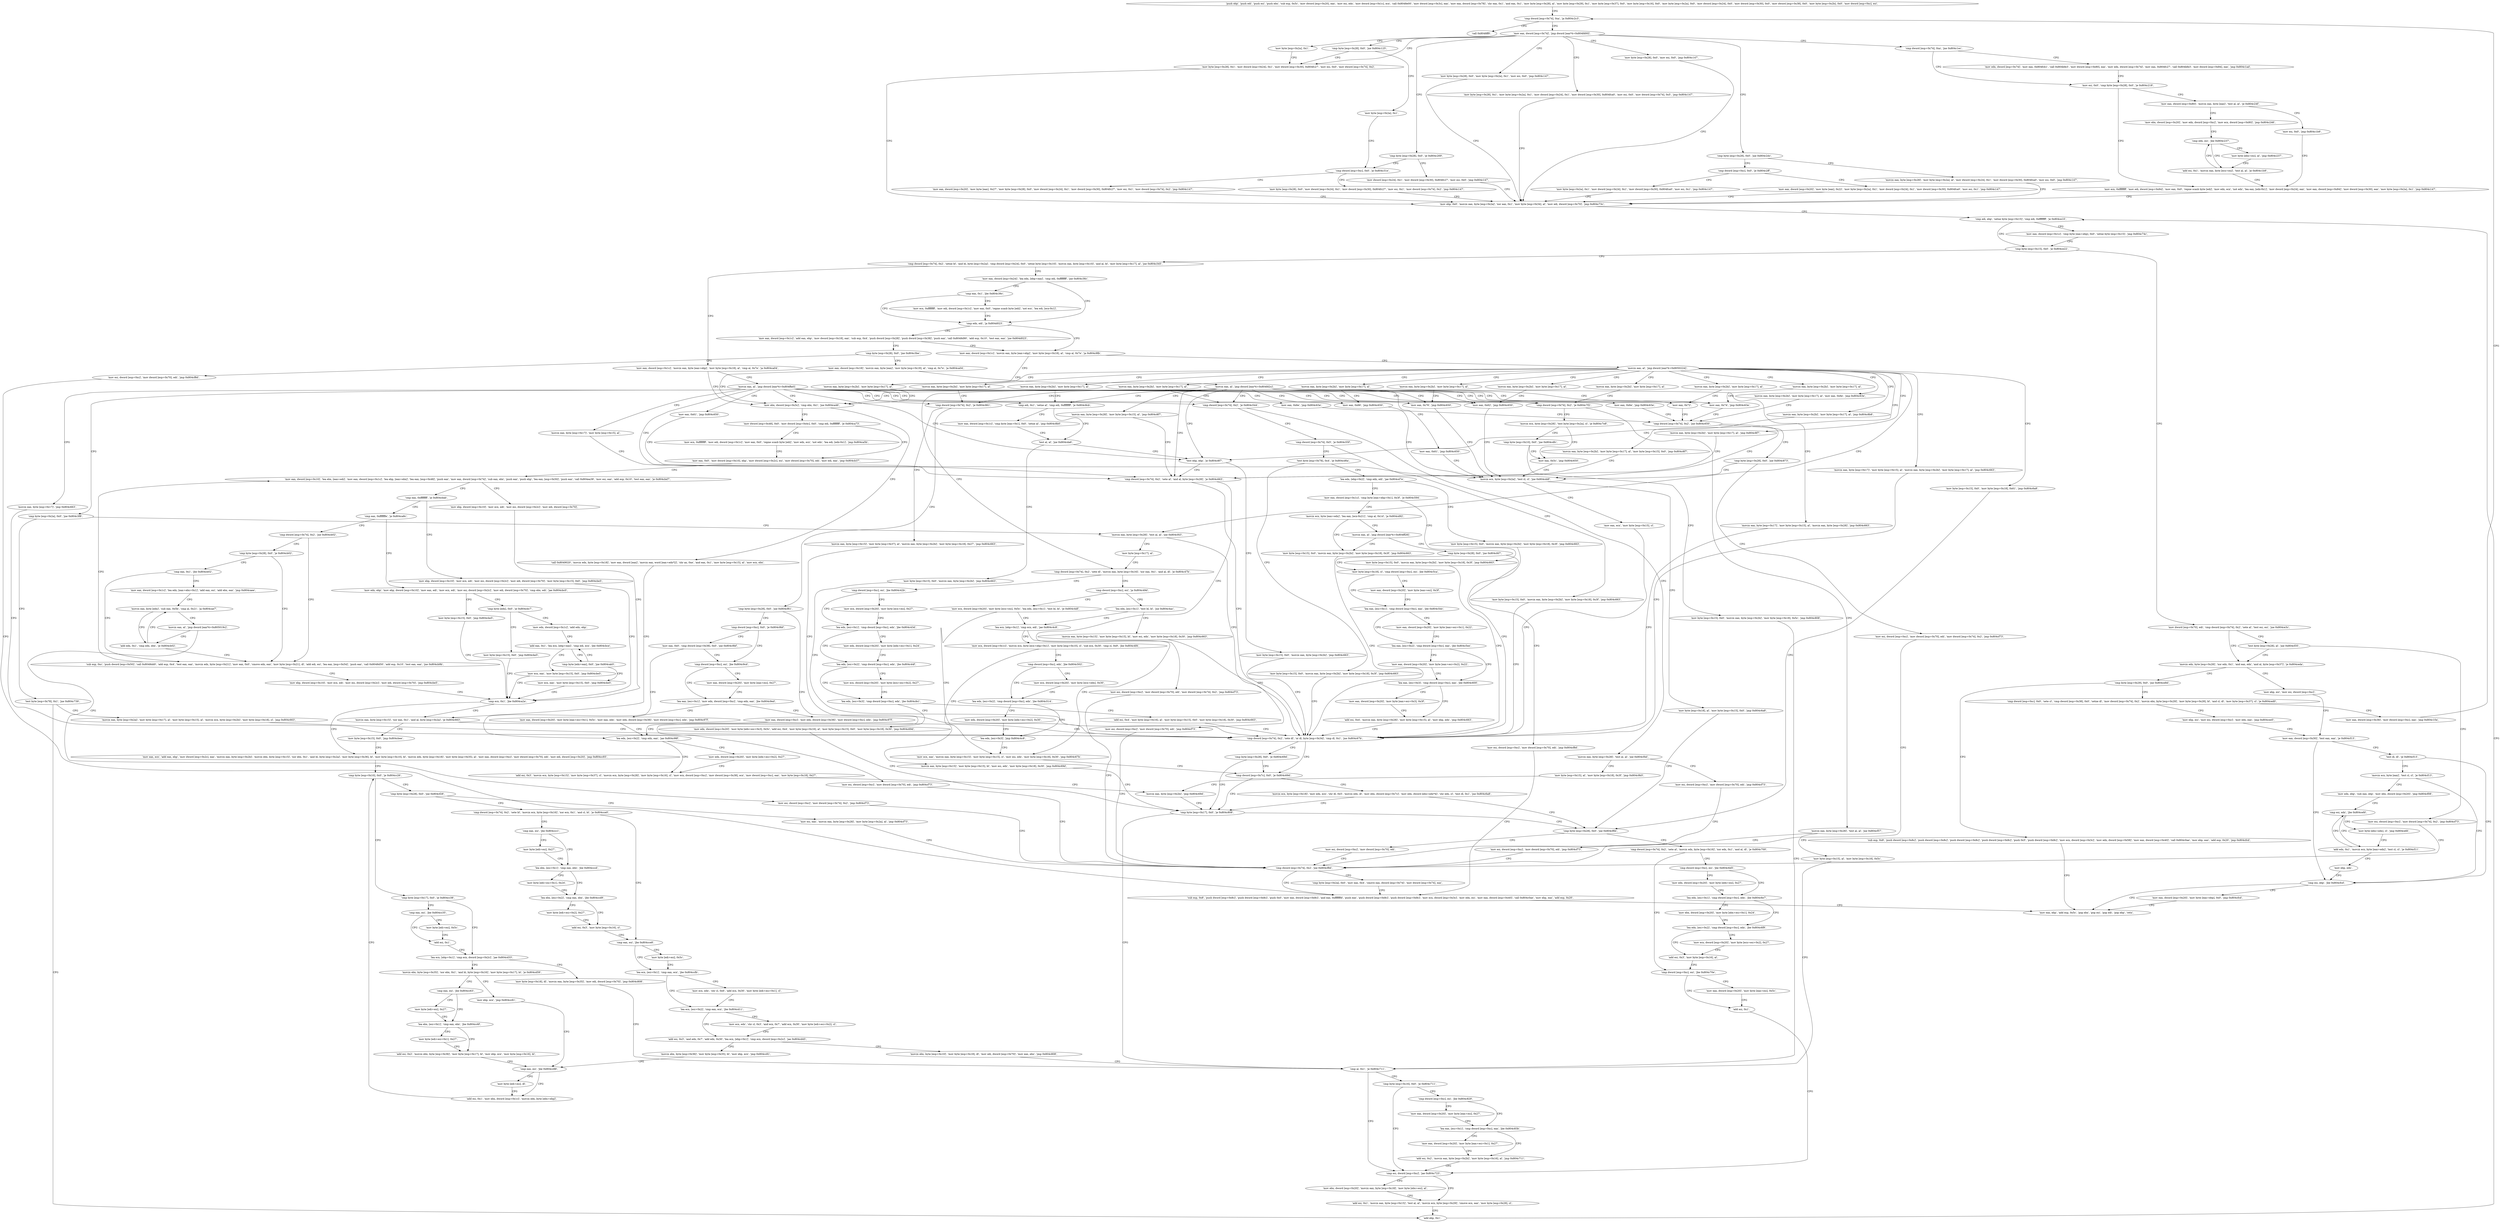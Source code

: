 digraph "func" {
"134529198" [label = "'push ebp', 'push edi', 'push esi', 'push ebx', 'sub esp, 0x5c', 'mov dword [esp+0x20], eax', 'mov esi, edx', 'mov dword [esp+0x1c], ecx', 'call 0x8048e00', 'mov dword [esp+0x3c], eax', 'mov eax, dword [esp+0x78]', 'shr eax, 0x1', 'and eax, 0x1', 'mov byte [esp+0x28], al', 'mov byte [esp+0x29], 0x1', 'mov byte [esp+0x37], 0x0', 'mov byte [esp+0x16], 0x0', 'mov byte [esp+0x2a], 0x0', 'mov dword [esp+0x24], 0x0', 'mov dword [esp+0x30], 0x0', 'mov dword [esp+0x38], 0x0', 'mov byte [esp+0x2b], 0x0', 'mov dword [esp+0xc], esi', " ]
"134529290" [label = "'cmp dword [esp+0x74], 0xa', 'ja 0x804c2c3', " ]
"134529731" [label = "'call 0x8048ff0', " ]
"134529301" [label = "'mov eax, dword [esp+0x74]', 'jmp dword [eax*4+0x804fd00]', " ]
"134529312" [label = "'mov byte [esp+0x2a], 0x1', " ]
"134529317" [label = "'mov byte [esp+0x28], 0x1', 'mov dword [esp+0x24], 0x1', 'mov dword [esp+0x30], 0x804fc27', 'mov esi, 0x0', 'mov dword [esp+0x74], 0x2', " ]
"134529377" [label = "'mov byte [esp+0x28], 0x0', 'mov esi, 0x0', 'jmp 0x804c147', " ]
"134529389" [label = "'cmp byte [esp+0x28], 0x0', 'jne 0x804c2dc', " ]
"134529446" [label = "'cmp dword [esp+0x74], 0xa', 'jne 0x804c1ec', " ]
"134529625" [label = "'cmp byte [esp+0x28], 0x0', 'jne 0x804c125', " ]
"134529698" [label = "'cmp byte [esp+0x28], 0x0', 'je 0x804c269', " ]
"134529736" [label = "'mov byte [esp+0x28], 0x0', 'mov byte [esp+0x2a], 0x1', 'mov esi, 0x0', 'jmp 0x804c147', " ]
"134533111" [label = "'mov byte [esp+0x28], 0x1', 'mov byte [esp+0x2a], 0x1', 'mov dword [esp+0x24], 0x1', 'mov dword [esp+0x30], 0x804fca0', 'mov esi, 0x0', 'mov dword [esp+0x74], 0x5', 'jmp 0x804c147', " ]
"134529351" [label = "'mov ebp, 0x0', 'movzx eax, byte [esp+0x2a]', 'xor eax, 0x1', 'mov byte [esp+0x34], al', 'mov edi, dword [esp+0x70]', 'jmp 0x804c73c', " ]
"134529756" [label = "'movzx eax, byte [esp+0x28]', 'mov byte [esp+0x2a], al', 'mov dword [esp+0x24], 0x1', 'mov dword [esp+0x30], 0x804fca0', 'mov esi, 0x0', 'jmp 0x804c147', " ]
"134529400" [label = "'cmp dword [esp+0xc], 0x0', 'je 0x804c2ff', " ]
"134529516" [label = "'mov edx, dword [esp+0x74]', 'mov eax, 0x804fcb1', 'call 0x804bfe3', 'mov dword [esp+0x80], eax', 'mov edx, dword [esp+0x74]', 'mov eax, 0x804fc27', 'call 0x804bfe3', 'mov dword [esp+0x84], eax', 'jmp 0x804c1ad', " ]
"134529453" [label = "'mov esi, 0x0', 'cmp byte [esp+0x28], 0x0', 'je 0x804c218', " ]
"134529636" [label = "'mov byte [esp+0x2a], 0x1', " ]
"134529641" [label = "'cmp dword [esp+0xc], 0x0', 'je 0x804c31e', " ]
"134529705" [label = "'mov dword [esp+0x24], 0x1', 'mov dword [esp+0x30], 0x804fc27', 'mov esi, 0x0', 'jmp 0x804c147', " ]
"134530876" [label = "'cmp edi, ebp', 'setne byte [esp+0x15]', 'cmp edi, 0xffffffff', 'je 0x804ce10', " ]
"134532624" [label = "'mov eax, dword [esp+0x1c]', 'cmp byte [eax+ebp], 0x0', 'setne byte [esp+0x15]', 'jmp 0x804c74c', " ]
"134530892" [label = "'cmp byte [esp+0x15], 0x0', 'je 0x804ce22', " ]
"134529791" [label = "'mov byte [esp+0x2a], 0x1', 'mov dword [esp+0x24], 0x1', 'mov dword [esp+0x30], 0x804fca0', 'mov esi, 0x1', 'jmp 0x804c147', " ]
"134529411" [label = "'mov eax, dword [esp+0x20]', 'mov byte [eax], 0x22', 'mov byte [esp+0x2a], 0x1', 'mov dword [esp+0x24], 0x1', 'mov dword [esp+0x30], 0x804fca0', 'mov esi, 0x1', 'jmp 0x804c147', " ]
"134529560" [label = "'mov eax, dword [esp+0x80]', 'movzx eax, byte [eax]', 'test al, al', 'je 0x804c24f', " ]
"134529465" [label = "'mov ecx, 0xffffffff', 'mov edi, dword [esp+0x84]', 'mov eax, 0x0', 'repne scasb byte [edi]', 'mov edx, ecx', 'not edx', 'lea eax, [edx-0x1]', 'mov dword [esp+0x24], eax', 'mov eax, dword [esp+0x84]', 'mov dword [esp+0x30], eax', 'mov byte [esp+0x2a], 0x1', 'jmp 0x804c147', " ]
"134529822" [label = "'mov byte [esp+0x28], 0x0', 'mov dword [esp+0x24], 0x1', 'mov dword [esp+0x30], 0x804fc27', 'mov esi, 0x1', 'mov dword [esp+0x74], 0x2', 'jmp 0x804c147', " ]
"134529652" [label = "'mov eax, dword [esp+0x20]', 'mov byte [eax], 0x27', 'mov byte [esp+0x28], 0x0', 'mov dword [esp+0x24], 0x1', 'mov dword [esp+0x30], 0x804fc27', 'mov esi, 0x1', 'mov dword [esp+0x74], 0x2', 'jmp 0x804c147', " ]
"134532642" [label = "'mov dword [esp+0x70], edi', 'cmp dword [esp+0x74], 0x2', 'sete al', 'test esi, esi', 'jne 0x804ce3c', " ]
"134530903" [label = "'cmp dword [esp+0x74], 0x2', 'setne bl', 'and bl, byte [esp+0x2a]', 'cmp dword [esp+0x24], 0x0', 'setne byte [esp+0x10]', 'movzx eax, byte [esp+0x10]', 'and al, bl', 'mov byte [esp+0x17], al', 'jne 0x804c345', " ]
"134529615" [label = "'mov esi, 0x0', 'jmp 0x804c1b9', " ]
"134529574" [label = "'mov ebx, dword [esp+0x20]', 'mov edx, dword [esp+0xc]', 'mov ecx, dword [esp+0x80]', 'jmp 0x804c246', " ]
"134532668" [label = "'movzx edx, byte [esp+0x28]', 'xor edx, 0x1', 'and eax, edx', 'and al, byte [esp+0x37]', 'je 0x804ceda', " ]
"134532658" [label = "'test byte [esp+0x28], al', 'jne 0x804cf35', " ]
"134529861" [label = "'mov eax, dword [esp+0x24]', 'lea edx, [ebp+eax]', 'cmp edi, 0xffffffff', 'jne 0x804c36c', " ]
"134530942" [label = "'mov eax, dword [esp+0x1c]', 'movzx eax, byte [eax+ebp]', 'mov byte [esp+0x18], al', 'cmp al, 0x7e', 'ja 0x804ca04', " ]
"134529606" [label = "'cmp edx, esi', 'jbe 0x804c237', " ]
"134532826" [label = "'mov ebp, esi', 'mov esi, dword [esp+0xc]', " ]
"134532688" [label = "'cmp byte [esp+0x29], 0x0', 'jne 0x804ce8d', " ]
"134532917" [label = "'mov esi, dword [esp+0xc]', 'mov dword [esp+0x74], 0x2', 'jmp 0x804cf73', " ]
"134529900" [label = "'cmp edx, edi', 'ja 0x804d023', " ]
"134529874" [label = "'cmp eax, 0x1', 'jbe 0x804c36c', " ]
"134531588" [label = "'mov ebx, dword [esp+0x3c]', 'cmp ebx, 0x1', 'jne 0x804ca46', " ]
"134530962" [label = "'movzx eax, al', 'jmp dword [eax*4+0x804ffa0]', " ]
"134529591" [label = "'add esi, 0x1', 'movzx eax, byte [ecx+esi]', 'test al, al', 'je 0x804c1b9', " ]
"134529610" [label = "'mov byte [ebx+esi], al', 'jmp 0x804c237', " ]
"134532832" [label = "'mov eax, dword [esp+0x30]', 'test eax, eax', 'je 0x804cf13', " ]
"134532749" [label = "'sub esp, 0x8', 'push dword [esp+0x8c]', 'push dword [esp+0x8c]', 'push dword [esp+0x8c]', 'push dword [esp+0x8c]', 'push 0x5', 'push dword [esp+0x8c]', 'mov ecx, dword [esp+0x3c]', 'mov edx, dword [esp+0x58]', 'mov eax, dword [esp+0x40]', 'call 0x804c0ae', 'mov ebp, eax', 'add esp, 0x20', 'jmp 0x804cfcd', " ]
"134532695" [label = "'cmp dword [esp+0xc], 0x0', 'sete cl', 'cmp dword [esp+0x38], 0x0', 'setne dl', 'mov dword [esp+0x74], 0x2', 'movzx ebx, byte [esp+0x29]', 'mov byte [esp+0x28], bl', 'and cl, dl', 'mov byte [esp+0x37], cl', 'je 0x804ced0', " ]
"134532979" [label = "'cmp dword [esp+0x74], 0x2', 'jne 0x804cf8d', " ]
"134533155" [label = "'mov eax, dword [esp+0x1c]', 'movzx eax, byte [eax+ebp]', 'mov byte [esp+0x18], al', 'cmp al, 0x7e', 'ja 0x804c9fb', " ]
"134529908" [label = "'mov eax, dword [esp+0x1c]', 'add eax, ebp', 'mov dword [esp+0x18], eax', 'sub esp, 0x4', 'push dword [esp+0x28]', 'push dword [esp+0x38]', 'push eax', 'call 0x8048d90', 'add esp, 0x10', 'test eax, eax', 'jne 0x804d023', " ]
"134529879" [label = "'mov ecx, 0xffffffff', 'mov edi, dword [esp+0x1c]', 'mov eax, 0x0', 'repne scasb byte [edi]', 'not ecx', 'lea edi, [ecx-0x1]', " ]
"134531654" [label = "'mov dword [esp+0x48], 0x0', 'mov dword [esp+0x4c], 0x0', 'cmp edi, 0xffffffff', 'je 0x804ca73', " ]
"134531597" [label = "'call 0x8049020', 'movzx edx, byte [esp+0x18]', 'mov eax, dword [eax]', 'movzx eax, word [eax+edx*2]', 'shr ax, 0xe', 'and eax, 0x1', 'mov byte [esp+0x15], al', 'mov ecx, ebx', " ]
"134529995" [label = "'cmp byte [esp+0x2a], 0x0', 'jne 0x804c3f8', " ]
"134530338" [label = "'cmp dword [esp+0x74], 0x2', 'je 0x804c544', " ]
"134530585" [label = "'mov eax, 0x62', 'jmp 0x804c650', " ]
"134530601" [label = "'mov eax, 0x66', 'jmp 0x804c650', " ]
"134530617" [label = "'mov eax, 0x72', " ]
"134530981" [label = "'mov eax, 0x74', 'jmp 0x804c63e', " ]
"134531000" [label = "'mov eax, 0x76', 'jmp 0x804c650', " ]
"134531019" [label = "'cmp dword [esp+0x74], 0x2', 'je 0x804c7f2', " ]
"134531148" [label = "'mov eax, 0x6e', 'jmp 0x804c63e', " ]
"134531208" [label = "'mov eax, 0x61', 'jmp 0x804c650', " ]
"134531237" [label = "'cmp edi, 0x1', 'setne al', 'cmp edi, 0xffffffff', 'je 0x804c8cb', " ]
"134531256" [label = "'test ebp, ebp', 'je 0x804c8f7', " ]
"134531310" [label = "'movzx eax, byte [esp+0x17]', 'mov byte [esp+0x15], al', " ]
"134531319" [label = "'cmp dword [esp+0x74], 0x2', 'sete al', 'and al, byte [esp+0x28]', 'je 0x804c663', " ]
"134531394" [label = "'cmp dword [esp+0x74], 0x2', 'je 0x804c961', " ]
"134532448" [label = "'movzx eax, byte [esp+0x17]', 'jmp 0x804c663', " ]
"134532883" [label = "'cmp esi, ebp', 'jbe 0x804cfcd', " ]
"134533069" [label = "'mov eax, ebp', 'add esp, 0x5c', 'pop ebx', 'pop esi', 'pop edi', 'pop ebp', 'retn', " ]
"134532891" [label = "'mov eax, dword [esp+0x20]', 'mov byte [eax+ebp], 0x0', 'jmp 0x804cfcd', " ]
"134532840" [label = "'test dl, dl', 'je 0x804cf13', " ]
"134532844" [label = "'movzx ecx, byte [eax]', 'test cl, cl', 'je 0x804cf13', " ]
"134532816" [label = "'mov ebp, esi', 'mov esi, dword [esp+0xc]', 'mov edx, eax', 'jmp 0x804cee0', " ]
"134532736" [label = "'mov eax, dword [esp+0x38]', 'mov dword [esp+0xc], eax', 'jmp 0x804c10a', " ]
"134533005" [label = "'sub esp, 0x8', 'push dword [esp+0x8c]', 'push dword [esp+0x8c]', 'push 0x0', 'mov eax, dword [esp+0x8c]', 'and eax, 0xfffffffd', 'push eax', 'push dword [esp+0x8c]', 'push dword [esp+0x8c]', 'mov ecx, dword [esp+0x3c]', 'mov edx, esi', 'mov eax, dword [esp+0x40]', 'call 0x804c0ae', 'mov ebp, eax', 'add esp, 0x20', " ]
"134532986" [label = "'cmp byte [esp+0x2a], 0x0', 'mov eax, 0x4', 'cmove eax, dword [esp+0x74]', 'mov dword [esp+0x74], eax', " ]
"134531579" [label = "'movzx eax, byte [esp+0x2b]', 'mov byte [esp+0x17], al', " ]
"134533175" [label = "'movzx eax, al', 'jmp dword [eax*4+0x8050224]', " ]
"134529946" [label = "'cmp byte [esp+0x28], 0x0', 'jne 0x804c3be', " ]
"134531699" [label = "'mov ecx, 0xffffffff', 'mov edi, dword [esp+0x1c]', 'mov eax, 0x0', 'repne scasb byte [edi]', 'mov edx, ecx', 'not edx', 'lea edi, [edx-0x1]', 'jmp 0x804ca5b', " ]
"134531675" [label = "'mov eax, 0x0', 'mov dword [esp+0x10], ebp', 'mov dword [esp+0x2c], esi', 'mov dword [esp+0x70], edi', 'mov edi, eax', 'jmp 0x804cb37', " ]
"134531626" [label = "'movzx eax, byte [esp+0x15]', 'xor eax, 0x1', 'and al, byte [esp+0x2a]', 'je 0x804c663', " ]
"134530040" [label = "'movzx eax, byte [esp+0x28]', 'test al, al', 'jne 0x804cf43', " ]
"134530002" [label = "'test byte [esp+0x78], 0x1', 'jne 0x804c739', " ]
"134530372" [label = "'movzx eax, byte [esp+0x28]', 'test al, al', 'jne 0x804cf4d', " ]
"134530345" [label = "'cmp dword [esp+0x74], 0x5', 'je 0x804c55f', " ]
"134530640" [label = "'movzx ecx, byte [esp+0x2a]', 'test cl, cl', 'jne 0x804cddf', " ]
"134530622" [label = "'cmp dword [esp+0x74], 0x2', 'jne 0x804c650', " ]
"134531058" [label = "'movzx eax, byte [esp+0x28]', 'test al, al', 'jne 0x804cf57', " ]
"134531026" [label = "'movzx ecx, byte [esp+0x28]', 'test byte [esp+0x2a], cl', 'je 0x804c7e8', " ]
"134531275" [label = "'mov eax, dword [esp+0x1c]', 'cmp byte [eax+0x1], 0x0', 'setne al', 'jmp 0x804c8b0', " ]
"134531248" [label = "'test al, al', 'jne 0x804cda6', " ]
"134531260" [label = "'mov byte [esp+0x15], 0x0', 'movzx eax, byte [esp+0x2b]', 'jmp 0x804c663', " ]
"134530659" [label = "'cmp dword [esp+0x74], 0x2', 'sete dl', 'or dl, byte [esp+0x34]', 'cmp dl, 0x1', 'jne 0x804c67b', " ]
"134531337" [label = "'mov esi, dword [esp+0xc]', 'mov dword [esp+0x70], edi', 'mov dword [esp+0x74], 0x2', 'jmp 0x804cf73', " ]
"134531425" [label = "'cmp byte [esp+0x28], 0x0', 'jne 0x804cf61', " ]
"134531401" [label = "'movzx eax, byte [esp+0x15]', 'mov byte [esp+0x37], al', 'movzx eax, byte [esp+0x2b]', 'mov byte [esp+0x18], 0x27', 'jmp 0x804c663', " ]
"134532851" [label = "'mov edx, ebp', 'sub eax, ebp', 'mov ebx, dword [esp+0x20]', 'jmp 0x804cf08', " ]
"134530329" [label = "'movzx eax, byte [esp+0x2b]', 'mov byte [esp+0x17], al', " ]
"134530576" [label = "'movzx eax, byte [esp+0x2b]', 'mov byte [esp+0x17], al', " ]
"134530592" [label = "'movzx eax, byte [esp+0x2b]', 'mov byte [esp+0x17], al', " ]
"134530608" [label = "'movzx eax, byte [esp+0x2b]', 'mov byte [esp+0x17], al', " ]
"134530972" [label = "'movzx eax, byte [esp+0x2b]', 'mov byte [esp+0x17], al', " ]
"134530991" [label = "'movzx eax, byte [esp+0x2b]', 'mov byte [esp+0x17], al', " ]
"134531010" [label = "'movzx eax, byte [esp+0x2b]', 'mov byte [esp+0x17], al', " ]
"134531168" [label = "'movzx eax, byte [esp+0x2b]', 'mov byte [esp+0x17], al', 'mov eax, 0x6e', 'jmp 0x804c63e', " ]
"134531228" [label = "'movzx eax, byte [esp+0x2b]', 'mov byte [esp+0x17], al', " ]
"134531288" [label = "'movzx eax, byte [esp+0x2b]', 'mov byte [esp+0x17], al', 'jmp 0x804c8b8', " ]
"134531299" [label = "'movzx eax, byte [esp+0x2b]', 'mov byte [esp+0x17], al', 'jmp 0x804c8f7', " ]
"134531369" [label = "'movzx eax, byte [esp+0x2b]', 'mov byte [esp+0x17], al', 'mov byte [esp+0x15], 0x0', 'jmp 0x804c8f7', " ]
"134531385" [label = "'movzx eax, byte [esp+0x2b]', 'mov byte [esp+0x17], al', " ]
"134532552" [label = "'movzx eax, byte [esp+0x17]', 'mov byte [esp+0x15], al', 'movzx eax, byte [esp+0x2b]', 'mov byte [esp+0x17], al', 'jmp 0x804c663', " ]
"134532589" [label = "'mov byte [esp+0x15], 0x0', 'mov byte [esp+0x18], 0x61', 'jmp 0x804c6a8', " ]
"134529982" [label = "'mov esi, dword [esp+0xc]', 'mov dword [esp+0x70], edi', 'jmp 0x804cf8d', " ]
"134529953" [label = "'mov eax, dword [esp+0x18]', 'movzx eax, byte [eax]', 'mov byte [esp+0x18], al', 'cmp al, 0x7e', 'ja 0x804ca04', " ]
"134531895" [label = "'mov eax, dword [esp+0x10]', 'lea ebx, [eax+edi]', 'mov eax, dword [esp+0x1c]', 'lea ebp, [eax+ebx]', 'lea eax, [esp+0x48]', 'push eax', 'mov eax, dword [esp+0x74]', 'sub eax, ebx', 'push eax', 'push ebp', 'lea eax, [esp+0x50]', 'push eax', 'call 0x804ea38', 'mov esi, eax', 'add esp, 0x10', 'test eax, eax', 'je 0x804cbd7', " ]
"134530683" [label = "'cmp dword [esp+0x7c], 0x0', 'je 0x804c69d', " ]
"134530676" [label = "'cmp byte [esp+0x28], 0x0', 'je 0x804c69d', " ]
"134531644" [label = "'mov byte [esp+0x15], 0x0', 'jmp 0x804cbee', " ]
"134532078" [label = "'mov eax, ecx', 'add eax, ebp', 'mov dword [esp+0x2c], eax', 'movzx eax, byte [esp+0x2b]', 'movzx ebx, byte [esp+0x15]', 'xor ebx, 0x1', 'and bl, byte [esp+0x2a]', 'mov byte [esp+0x36], bl', 'mov byte [esp+0x10], bl', 'movzx edx, byte [esp+0x18]', 'mov byte [esp+0x35], al', 'mov eax, dword [esp+0xc]', 'mov dword [esp+0x70], edi', 'mov edi, dword [esp+0x20]', 'jmp 0x804cc93', " ]
"134532931" [label = "'mov esi, dword [esp+0xc]', 'mov dword [esp+0x70], edi', 'jmp 0x804cf73', " ]
"134530053" [label = "'mov byte [esp+0x17], al', " ]
"134530873" [label = "'add ebp, 0x1', " ]
"134530013" [label = "'movzx eax, byte [esp+0x2a]', 'mov byte [esp+0x17], al', 'mov byte [esp+0x15], al', 'movzx ecx, byte [esp+0x2b]', 'mov byte [esp+0x18], cl', 'jmp 0x804c663', " ]
"134532941" [label = "'mov esi, dword [esp+0xc]', 'mov dword [esp+0x70], edi', 'jmp 0x804cf73', " ]
"134530385" [label = "'mov byte [esp+0x15], al', 'mov byte [esp+0x18], 0x3f', 'jmp 0x804c9b5', " ]
"134530399" [label = "'test byte [esp+0x78], 0x4', 'je 0x804cd6a', " ]
"134530352" [label = "'mov byte [esp+0x15], 0x0', 'movzx eax, byte [esp+0x2b]', 'mov byte [esp+0x18], 0x3f', 'jmp 0x804c663', " ]
"134532575" [label = "'mov byte [esp+0x18], al', 'mov byte [esp+0x15], 0x0', 'jmp 0x804c6a8', " ]
"134530653" [label = "'mov eax, ecx', 'mov byte [esp+0x15], cl', " ]
"134530629" [label = "'cmp byte [esp+0x28], 0x0', 'jne 0x804c873', " ]
"134531187" [label = "'mov esi, dword [esp+0xc]', 'mov dword [esp+0x70], edi', 'mov dword [esp+0x74], 0x2', 'jmp 0x804cf73', " ]
"134532951" [label = "'mov esi, dword [esp+0xc]', 'mov dword [esp+0x70], edi', 'jmp 0x804cf73', " ]
"134531071" [label = "'mov byte [esp+0x15], al', 'mov byte [esp+0x18], 0x5c', " ]
"134531048" [label = "'mov eax, 0x5c', 'jmp 0x804c650', " ]
"134531037" [label = "'cmp byte [esp+0x10], 0x0', 'jne 0x804cdfc', " ]
"134532518" [label = "'mov byte [esp+0x15], 0x0', 'movzx eax, byte [esp+0x2b]', 'jmp 0x804c663', " ]
"134532961" [label = "'mov esi, dword [esp+0xc]', 'mov dword [esp+0x70], edi', 'jmp 0x804cf73', " ]
"134531436" [label = "'cmp dword [esp+0xc], 0x0', 'je 0x804c9bf', " ]
"134532872" [label = "'cmp esi, edx', 'jbe 0x804cefd', " ]
"134530728" [label = "'cmp byte [esp+0x28], 0x0', 'jne 0x804cf6b', " ]
"134529972" [label = "'movzx eax, al', 'jmp dword [eax*4+0x804fd2c]', " ]
"134532055" [label = "'mov ebp, dword [esp+0x10]', 'mov ecx, edi', 'mov esi, dword [esp+0x2c]', 'mov edi, dword [esp+0x70]', " ]
"134531941" [label = "'cmp eax, 0xffffffff', 'je 0x804cbab', " ]
"134530717" [label = "'cmp byte [esp+0x17], 0x0', 'je 0x804c808', " ]
"134530690" [label = "'movzx ecx, byte [esp+0x18]', 'mov edx, ecx', 'shr dl, 0x5', 'movzx edx, dl', 'mov ebx, dword [esp+0x7c]', 'mov edx, dword [ebx+edx*4]', 'shr edx, cl', 'test dl, 0x1', 'jne 0x804c6a8', " ]
"134532243" [label = "'cmp byte [esp+0x10], 0x0', 'je 0x804cc26', " ]
"134530057" [label = "'cmp dword [esp+0x74], 0x2', 'sete dl', 'movzx eax, byte [esp+0x16]', 'xor eax, 0x1', 'and al, dl', 'je 0x804c47b', " ]
"134531509" [label = "'movzx eax, byte [esp+0x2b]', 'jmp 0x804c69d', " ]
"134532458" [label = "'mov byte [esp+0x15], 0x0', 'movzx eax, byte [esp+0x2b]', 'mov byte [esp+0x18], 0x3f', 'jmp 0x804c663', " ]
"134530410" [label = "'lea edx, [ebp+0x2]', 'cmp edx, edi', 'jae 0x804cd7e', " ]
"134531080" [label = "'cmp al, 0x1', 'je 0x804c711', " ]
"134532604" [label = "'mov byte [esp+0x15], 0x0', 'movzx eax, byte [esp+0x2b]', 'mov byte [esp+0x18], 0x5c', 'jmp 0x804c808', " ]
"134531519" [label = "'cmp dword [esp+0xc], esi', 'jbe 0x804c9cd', " ]
"134531443" [label = "'mov eax, 0x0', 'cmp dword [esp+0x38], 0x0', 'jne 0x804c9bf', " ]
"134532861" [label = "'add edx, 0x1', 'movzx ecx, byte [eax+edx]', 'test cl, cl', 'je 0x804cf11', " ]
"134532876" [label = "'mov byte [ebx+edx], cl', 'jmp 0x804cefd', " ]
"134532971" [label = "'mov esi, dword [esp+0xc]', 'mov dword [esp+0x70], edi', " ]
"134530739" [label = "'cmp dword [esp+0x74], 0x2', 'sete al', 'movzx edx, byte [esp+0x16]', 'xor edx, 0x1', 'and al, dl', 'je 0x804c700', " ]
"134531158" [label = "'mov eax, 0x6e', 'jmp 0x804c63e', " ]
"134531218" [label = "'mov eax, 0x61', 'jmp 0x804c650', " ]
"134531358" [label = "'movzx eax, byte [esp+0x28]', 'mov byte [esp+0x15], al', 'jmp 0x804c8f7', " ]
"134532533" [label = "'movzx eax, byte [esp+0x17]', 'mov byte [esp+0x15], al', 'movzx eax, byte [esp+0x28]', 'jmp 0x804c663', " ]
"134532069" [label = "'cmp ecx, 0x1', 'jbe 0x804ca2a', " ]
"134532011" [label = "'mov ebp, dword [esp+0x10]', 'mov ecx, edi', 'mov esi, dword [esp+0x2c]', 'mov edi, dword [esp+0x70]', 'mov byte [esp+0x15], 0x0', 'jmp 0x804cbe5', " ]
"134531946" [label = "'cmp eax, 0xfffffffe', 'je 0x804ca8c', " ]
"134532134" [label = "'cmp byte [esp+0x17], 0x0', 'je 0x804cc38', " ]
"134532250" [label = "'cmp byte [esp+0x28], 0x0', 'jne 0x804cf28', " ]
"134530171" [label = "'cmp dword [esp+0xc], esi', 'ja 0x804c49d', " ]
"134530205" [label = "'mov ecx, dword [esp+0x20]', 'mov byte [ecx+esi], 0x5c', 'lea edx, [esi+0x1]', 'test bl, bl', 'je 0x804c4df', " ]
"134530177" [label = "'lea edx, [esi+0x1]', 'test bl, bl', 'jne 0x804c4ac', " ]
"134530077" [label = "'cmp dword [esp+0xc], esi', 'jbe 0x804c42b', " ]
"134530091" [label = "'lea edx, [esi+0x1]', 'cmp dword [esp+0xc], edx', 'jbe 0x804c43d', " ]
"134530083" [label = "'mov ecx, dword [esp+0x20]', 'mov byte [ecx+esi], 0x27', " ]
"134532478" [label = "'mov byte [esp+0x15], 0x0', 'movzx eax, byte [esp+0x2b]', 'mov byte [esp+0x18], 0x3f', 'jmp 0x804c663', " ]
"134530421" [label = "'mov eax, dword [esp+0x1c]', 'cmp byte [eax+ebp+0x1], 0x3f', 'je 0x804c594', " ]
"134530833" [label = "'cmp esi, dword [esp+0xc]', 'jae 0x804c723', " ]
"134530851" [label = "'add esi, 0x1', 'movzx eax, byte [esp+0x15]', 'test al, al', 'movzx ecx, byte [esp+0x29]', 'cmove ecx, eax', 'mov byte [esp+0x29], cl', " ]
"134530839" [label = "'mov ebx, dword [esp+0x20]', 'movzx eax, byte [esp+0x18]', 'mov byte [ebx+esi], al', " ]
"134531088" [label = "'cmp byte [esp+0x16], 0x0', 'je 0x804c711', " ]
"134531099" [label = "'cmp dword [esp+0xc], esi', 'jbe 0x804c829', " ]
"134531533" [label = "'lea eax, [esi+0x1]', 'mov edx, dword [esp+0xc]', 'cmp edx, eax', 'jbe 0x804c9ed', " ]
"134531525" [label = "'mov eax, dword [esp+0x20]', 'mov byte [eax+esi], 0x27', " ]
"134531455" [label = "'lea edx, [esi+0x2]', 'cmp edx, eax', 'jae 0x804c98f', " ]
"134532881" [label = "'mov ebp, edx', " ]
"134530816" [label = "'cmp dword [esp+0xc], esi', 'jbe 0x804c70e', " ]
"134530759" [label = "'cmp dword [esp+0xc], esi', 'jbe 0x804c6d5', " ]
"134531724" [label = "'mov edx, ebp', 'mov ebp, dword [esp+0x10]', 'mov eax, edi', 'mov ecx, edi', 'mov esi, dword [esp+0x2c]', 'mov edi, dword [esp+0x70]', 'cmp ebx, edi', 'jae 0x804cbc0', " ]
"134531955" [label = "'cmp dword [esp+0x74], 0x2', 'jne 0x804cb02', " ]
"134532152" [label = "'lea ecx, [ebp+0x1]', 'cmp ecx, dword [esp+0x2c]', 'jae 0x804cd33', " ]
"134532141" [label = "'cmp eax, esi', 'jbe 0x804cc35', " ]
"134532904" [label = "'mov esi, eax', 'movzx eax, byte [esp+0x28]', 'mov byte [esp+0x2a], al', 'jmp 0x804cf73', " ]
"134532261" [label = "'cmp dword [esp+0x74], 0x2', 'sete bl', 'movzx ecx, byte [esp+0x16]', 'xor ecx, 0x1', 'and cl, bl', 'je 0x804cce0', " ]
"134530271" [label = "'movzx eax, byte [esp+0x15]', 'mov byte [esp+0x15], bl', 'mov esi, edx', 'mov byte [esp+0x18], 0x30', 'jmp 0x804c69d', " ]
"134530220" [label = "'lea ecx, [ebp+0x1]', 'cmp ecx, edi', 'jae 0x804c4c8', " ]
"134530184" [label = "'movzx eax, byte [esp+0x15]', 'mov byte [esp+0x15], bl', 'mov esi, edx', 'mov byte [esp+0x18], 0x30', 'jmp 0x804c663', " ]
"134530109" [label = "'lea edx, [esi+0x2]', 'cmp dword [esp+0xc], edx', 'jbe 0x804c44f', " ]
"134530100" [label = "'mov edx, dword [esp+0x20]', 'mov byte [edx+esi+0x1], 0x24', " ]
"134530452" [label = "'movzx ecx, byte [eax+edx]', 'lea eax, [ecx-0x21]', 'cmp al, 0x1d', 'ja 0x804cd92', " ]
"134530432" [label = "'mov byte [esp+0x15], 0x0', 'movzx eax, byte [esp+0x2b]', 'mov byte [esp+0x18], 0x3f', 'jmp 0x804c663', " ]
"134531113" [label = "'lea eax, [esi+0x1]', 'cmp dword [esp+0xc], eax', 'jbe 0x804c83b', " ]
"134531105" [label = "'mov eax, dword [esp+0x20]', 'mov byte [eax+esi], 0x27', " ]
"134531565" [label = "'mov eax, dword [esp+0xc]', 'mov edx, dword [esp+0x38]', 'mov dword [esp+0xc], edx', 'jmp 0x804c97f', " ]
"134531544" [label = "'mov eax, dword [esp+0x20]', 'mov byte [eax+esi+0x1], 0x5c', 'mov eax, edx', 'mov edx, dword [esp+0x38]', 'mov dword [esp+0xc], edx', 'jmp 0x804c97f', " ]
"134531471" [label = "'add esi, 0x3', 'movzx ecx, byte [esp+0x15]', 'mov byte [esp+0x37], cl', 'movzx ecx, byte [esp+0x28]', 'mov byte [esp+0x16], cl', 'mov ecx, dword [esp+0xc]', 'mov dword [esp+0x38], ecx', 'mov dword [esp+0xc], eax', 'mov byte [esp+0x18], 0x27', " ]
"134531462" [label = "'mov edx, dword [esp+0x20]', 'mov byte [edx+esi+0x2], 0x27', " ]
"134530830" [label = "'add esi, 0x1', " ]
"134530822" [label = "'mov eax, dword [esp+0x20]', 'mov byte [eax+esi], 0x5c', " ]
"134530773" [label = "'lea edx, [esi+0x1]', 'cmp dword [esp+0xc], edx', 'jbe 0x804c6e7', " ]
"134530765" [label = "'mov edx, dword [esp+0x20]', 'mov byte [edx+esi], 0x27', " ]
"134532032" [label = "'mov byte [esp+0x15], 0x0', 'jmp 0x804cbe5', " ]
"134531750" [label = "'cmp byte [edx], 0x0', 'je 0x804cbc7', " ]
"134531842" [label = "'sub esp, 0xc', 'push dword [esp+0x50]', 'call 0x8048dd0', 'add esp, 0x4', 'test eax, eax', 'movzx edx, byte [esp+0x21]', 'mov eax, 0x0', 'cmove edx, eax', 'mov byte [esp+0x21], dl', 'add edi, esi', 'lea eax, [esp+0x54]', 'push eax', 'call 0x8048d50', 'add esp, 0x10', 'test eax, eax', 'jne 0x804cb9b', " ]
"134531962" [label = "'cmp byte [esp+0x28], 0x0', 'je 0x804cb02', " ]
"134532403" [label = "'mov byte [esp+0x18], dl', 'movzx eax, byte [esp+0x35]', 'mov edi, dword [esp+0x70]', 'jmp 0x804c808', " ]
"134532165" [label = "'movzx ebx, byte [esp+0x35]', 'xor ebx, 0x1', 'and bl, byte [esp+0x16]', 'mov byte [esp+0x17], bl', 'je 0x804cd59', " ]
"134532149" [label = "'add esi, 0x1', " ]
"134532145" [label = "'mov byte [edi+esi], 0x5c', " ]
"134532320" [label = "'cmp eax, esi', 'jbe 0x804cce8', " ]
"134532281" [label = "'cmp eax, esi', 'jbe 0x804ccc1', " ]
"134530248" [label = "'mov ecx, eax', 'movzx eax, byte [esp+0x15]', 'mov byte [esp+0x15], cl', 'mov esi, edx', 'mov byte [esp+0x18], 0x30', 'jmp 0x804c67b', " ]
"134530227" [label = "'mov ecx, dword [esp+0x1c]', 'movzx ecx, byte [ecx+ebp+0x1]', 'mov byte [esp+0x10], cl', 'sub ecx, 0x30', 'cmp cl, 0x9', 'jbe 0x804c4f4', " ]
"134530127" [label = "'lea edx, [esi+0x3]', 'cmp dword [esp+0xc], edx', 'jbe 0x804cfe1', " ]
"134530118" [label = "'mov ecx, dword [esp+0x20]', 'mov byte [ecx+esi+0x2], 0x27', " ]
"134532498" [label = "'mov byte [esp+0x15], 0x0', 'movzx eax, byte [esp+0x2b]', 'mov byte [esp+0x18], 0x3f', 'jmp 0x804c663', " ]
"134530467" [label = "'movzx eax, al', 'jmp dword [eax*4+0x804ff28]', " ]
"134531131" [label = "'add esi, 0x2', 'movzx eax, byte [esp+0x2b]', 'mov byte [esp+0x16], al', 'jmp 0x804c711', " ]
"134531122" [label = "'mov eax, dword [esp+0x20]', 'mov byte [eax+esi+0x1], 0x27', " ]
"134530791" [label = "'lea edx, [esi+0x2]', 'cmp dword [esp+0xc], edx', 'jbe 0x804c6f9', " ]
"134530782" [label = "'mov ebx, dword [esp+0x20]', 'mov byte [ebx+esi+0x1], 0x24', " ]
"134532039" [label = "'mov byte [esp+0x15], 0x0', 'jmp 0x804cbe5', " ]
"134531759" [label = "'mov edx, dword [esp+0x1c]', 'add edx, ebp', " ]
"134531995" [label = "'mov ebp, dword [esp+0x10]', 'mov ecx, edi', 'mov esi, dword [esp+0x2c]', 'mov edi, dword [esp+0x70]', 'jmp 0x804cbe5', " ]
"134531969" [label = "'cmp eax, 0x1', 'jbe 0x804cb02', " ]
"134532441" [label = "'mov ebp, ecx', 'jmp 0x804cc81', " ]
"134532187" [label = "'cmp eax, esi', 'jbe 0x804cc63', " ]
"134532328" [label = "'lea ecx, [esi+0x1]', 'cmp eax, ecx', 'jbe 0x804ccfb', " ]
"134532324" [label = "'mov byte [edi+esi], 0x5c', " ]
"134532289" [label = "'lea ebx, [esi+0x1]', 'cmp eax, ebx', 'jbe 0x804cccd', " ]
"134532285" [label = "'mov byte [edi+esi], 0x27', " ]
"134530292" [label = "'cmp dword [esp+0xc], edx', 'jbe 0x804c502', " ]
"134533089" [label = "'add esi, 0x4', 'mov byte [esp+0x16], al', 'mov byte [esp+0x15], 0x0', 'mov byte [esp+0x18], 0x30', 'jmp 0x804c663', " ]
"134530140" [label = "'mov edx, dword [esp+0x20]', 'mov byte [edx+esi+0x3], 0x5c', 'add esi, 0x4', 'mov byte [esp+0x16], al', 'mov byte [esp+0x15], 0x0', 'mov byte [esp+0x18], 0x30', 'jmp 0x804c69d', " ]
"134530477" [label = "'cmp byte [esp+0x28], 0x0', 'jne 0x804cfd7', " ]
"134530809" [label = "'add esi, 0x3', 'mov byte [esp+0x16], al', " ]
"134530800" [label = "'mov ecx, dword [esp+0x20]', 'mov byte [ecx+esi+0x2], 0x27', " ]
"134531765" [label = "'add eax, 0x1', 'lea ecx, [ebp+eax]', 'cmp edi, ecx', 'jbe 0x804cbce', " ]
"134531978" [label = "'mov eax, dword [esp+0x1c]', 'lea edx, [eax+ebx+0x1]', 'add eax, esi', 'add ebx, eax', 'jmp 0x804caee', " ]
"134532225" [label = "'cmp eax, esi', 'jbe 0x804cc88', " ]
"134532195" [label = "'lea ebx, [esi+0x1]', 'cmp eax, ebx', 'jbe 0x804cc6f', " ]
"134532191" [label = "'mov byte [edi+esi], 0x27', " ]
"134532347" [label = "'lea ecx, [esi+0x2]', 'cmp eax, ecx', 'jbe 0x804cd11', " ]
"134532335" [label = "'mov ecx, edx', 'shr cl, 0x6', 'add ecx, 0x30', 'mov byte [edi+esi+0x1], cl', " ]
"134532301" [label = "'lea ebx, [esi+0x2]', 'cmp eax, ebx', 'jbe 0x804ccd9', " ]
"134532296" [label = "'mov byte [edi+esi+0x1], 0x24', " ]
"134530306" [label = "'lea edx, [esi+0x2]', 'cmp dword [esp+0xc], edx', 'jbe 0x804c514', " ]
"134530298" [label = "'mov ecx, dword [esp+0x20]', 'mov byte [ecx+edx], 0x30', " ]
"134533079" [label = "'mov esi, dword [esp+0xc]', 'mov dword [esp+0x70], edi', 'jmp 0x804cf8d', " ]
"134530488" [label = "'mov byte [esp+0x18], cl', 'cmp dword [esp+0xc], esi', 'jbe 0x804c5ca', " ]
"134532046" [label = "'mov ecx, eax', 'mov byte [esp+0x15], 0x0', 'jmp 0x804cbe5', " ]
"134531780" [label = "'cmp byte [edx+eax], 0x0', 'jne 0x804cab5', " ]
"134531786" [label = "'mov ecx, eax', 'mov byte [esp+0x15], 0x0', 'jmp 0x804cbe5', " ]
"134531822" [label = "'movzx eax, byte [edx]', 'sub eax, 0x5b', 'cmp al, 0x21', 'ja 0x804cae7', " ]
"134532232" [label = "'add esi, 0x1', 'mov ebx, dword [esp+0x1c]', 'movzx edx, byte [ebx+ebp]', " ]
"134532229" [label = "'mov byte [edi+esi], dl', " ]
"134532207" [label = "'add esi, 0x2', 'movzx ebx, byte [esp+0x36]', 'mov byte [esp+0x17], bl', 'mov ebp, ecx', 'mov byte [esp+0x16], bl', " ]
"134532202" [label = "'mov byte [edi+esi+0x1], 0x27', " ]
"134532369" [label = "'add esi, 0x3', 'and edx, 0x7', 'add edx, 0x30', 'lea ecx, [ebp+0x1]', 'cmp ecx, dword [esp+0x2c]', 'jae 0x804cd45', " ]
"134532354" [label = "'mov ecx, edx', 'shr cl, 0x3', 'and ecx, 0x7', 'add ecx, 0x30', 'mov byte [edi+esi+0x2], cl', " ]
"134532313" [label = "'add esi, 0x3', 'mov byte [esp+0x16], cl', " ]
"134532308" [label = "'mov byte [edi+esi+0x2], 0x27', " ]
"134530324" [label = "'lea edx, [esi+0x3]', 'jmp 0x804c4c8', " ]
"134530315" [label = "'mov edx, dword [esp+0x20]', 'mov byte [edx+esi+0x2], 0x30', " ]
"134530506" [label = "'lea eax, [esi+0x1]', 'cmp dword [esp+0xc], eax', 'jbe 0x804c5dc', " ]
"134530498" [label = "'mov eax, dword [esp+0x20]', 'mov byte [eax+esi], 0x3f', " ]
"134531815" [label = "'add edx, 0x1', 'cmp edx, ebx', 'je 0x804cb02', " ]
"134531832" [label = "'movzx eax, al', 'jmp dword [eax*4+0x805019c]', " ]
"134532421" [label = "'movzx ebx, byte [esp+0x10]', 'mov byte [esp+0x18], dl', 'mov edi, dword [esp+0x70]', 'mov eax, ebx', 'jmp 0x804c808', " ]
"134532387" [label = "'movzx ebx, byte [esp+0x36]', 'mov byte [esp+0x35], bl', 'mov ebp, ecx', 'jmp 0x804cc81', " ]
"134530524" [label = "'lea eax, [esi+0x2]', 'cmp dword [esp+0xc], eax', 'jbe 0x804c5ee', " ]
"134530515" [label = "'mov eax, dword [esp+0x20]', 'mov byte [eax+esi+0x1], 0x22', " ]
"134531798" [label = "'mov esi, dword [esp+0xc]', 'mov dword [esp+0x74], 0x2', 'jmp 0x804cf73', " ]
"134530542" [label = "'lea eax, [esi+0x3]', 'cmp dword [esp+0xc], eax', 'jbe 0x804c600', " ]
"134530533" [label = "'mov eax, dword [esp+0x20]', 'mov byte [eax+esi+0x2], 0x22', " ]
"134530560" [label = "'add esi, 0x4', 'movzx eax, byte [esp+0x28]', 'mov byte [esp+0x15], al', 'mov ebp, edx', 'jmp 0x804c663', " ]
"134530551" [label = "'mov eax, dword [esp+0x20]', 'mov byte [eax+esi+0x3], 0x3f', " ]
"134529198" -> "134529290" [ label = "CFG" ]
"134529290" -> "134529731" [ label = "CFG" ]
"134529290" -> "134529301" [ label = "CFG" ]
"134529301" -> "134529312" [ label = "CFG" ]
"134529301" -> "134529317" [ label = "CFG" ]
"134529301" -> "134529377" [ label = "CFG" ]
"134529301" -> "134529389" [ label = "CFG" ]
"134529301" -> "134529446" [ label = "CFG" ]
"134529301" -> "134529625" [ label = "CFG" ]
"134529301" -> "134529698" [ label = "CFG" ]
"134529301" -> "134529736" [ label = "CFG" ]
"134529301" -> "134533111" [ label = "CFG" ]
"134529312" -> "134529317" [ label = "CFG" ]
"134529317" -> "134529351" [ label = "CFG" ]
"134529377" -> "134529351" [ label = "CFG" ]
"134529389" -> "134529756" [ label = "CFG" ]
"134529389" -> "134529400" [ label = "CFG" ]
"134529446" -> "134529516" [ label = "CFG" ]
"134529446" -> "134529453" [ label = "CFG" ]
"134529625" -> "134529317" [ label = "CFG" ]
"134529625" -> "134529636" [ label = "CFG" ]
"134529698" -> "134529641" [ label = "CFG" ]
"134529698" -> "134529705" [ label = "CFG" ]
"134529736" -> "134529351" [ label = "CFG" ]
"134533111" -> "134529351" [ label = "CFG" ]
"134529351" -> "134530876" [ label = "CFG" ]
"134529756" -> "134529351" [ label = "CFG" ]
"134529400" -> "134529791" [ label = "CFG" ]
"134529400" -> "134529411" [ label = "CFG" ]
"134529516" -> "134529453" [ label = "CFG" ]
"134529453" -> "134529560" [ label = "CFG" ]
"134529453" -> "134529465" [ label = "CFG" ]
"134529636" -> "134529641" [ label = "CFG" ]
"134529641" -> "134529822" [ label = "CFG" ]
"134529641" -> "134529652" [ label = "CFG" ]
"134529705" -> "134529351" [ label = "CFG" ]
"134530876" -> "134532624" [ label = "CFG" ]
"134530876" -> "134530892" [ label = "CFG" ]
"134532624" -> "134530892" [ label = "CFG" ]
"134530892" -> "134532642" [ label = "CFG" ]
"134530892" -> "134530903" [ label = "CFG" ]
"134529791" -> "134529351" [ label = "CFG" ]
"134529411" -> "134529351" [ label = "CFG" ]
"134529560" -> "134529615" [ label = "CFG" ]
"134529560" -> "134529574" [ label = "CFG" ]
"134529465" -> "134529351" [ label = "CFG" ]
"134529822" -> "134529351" [ label = "CFG" ]
"134529652" -> "134529351" [ label = "CFG" ]
"134532642" -> "134532668" [ label = "CFG" ]
"134532642" -> "134532658" [ label = "CFG" ]
"134530903" -> "134529861" [ label = "CFG" ]
"134530903" -> "134530942" [ label = "CFG" ]
"134529615" -> "134529465" [ label = "CFG" ]
"134529574" -> "134529606" [ label = "CFG" ]
"134532668" -> "134532826" [ label = "CFG" ]
"134532668" -> "134532688" [ label = "CFG" ]
"134532658" -> "134532917" [ label = "CFG" ]
"134532658" -> "134532668" [ label = "CFG" ]
"134529861" -> "134529900" [ label = "CFG" ]
"134529861" -> "134529874" [ label = "CFG" ]
"134530942" -> "134531588" [ label = "CFG" ]
"134530942" -> "134530962" [ label = "CFG" ]
"134529606" -> "134529591" [ label = "CFG" ]
"134529606" -> "134529610" [ label = "CFG" ]
"134532826" -> "134532832" [ label = "CFG" ]
"134532688" -> "134532749" [ label = "CFG" ]
"134532688" -> "134532695" [ label = "CFG" ]
"134532917" -> "134532979" [ label = "CFG" ]
"134529900" -> "134533155" [ label = "CFG" ]
"134529900" -> "134529908" [ label = "CFG" ]
"134529874" -> "134529900" [ label = "CFG" ]
"134529874" -> "134529879" [ label = "CFG" ]
"134531588" -> "134531654" [ label = "CFG" ]
"134531588" -> "134531597" [ label = "CFG" ]
"134530962" -> "134529995" [ label = "CFG" ]
"134530962" -> "134530338" [ label = "CFG" ]
"134530962" -> "134530585" [ label = "CFG" ]
"134530962" -> "134530601" [ label = "CFG" ]
"134530962" -> "134530617" [ label = "CFG" ]
"134530962" -> "134530981" [ label = "CFG" ]
"134530962" -> "134531000" [ label = "CFG" ]
"134530962" -> "134531019" [ label = "CFG" ]
"134530962" -> "134531148" [ label = "CFG" ]
"134530962" -> "134531208" [ label = "CFG" ]
"134530962" -> "134531237" [ label = "CFG" ]
"134530962" -> "134531256" [ label = "CFG" ]
"134530962" -> "134531310" [ label = "CFG" ]
"134530962" -> "134531319" [ label = "CFG" ]
"134530962" -> "134531394" [ label = "CFG" ]
"134530962" -> "134531588" [ label = "CFG" ]
"134530962" -> "134532448" [ label = "CFG" ]
"134529591" -> "134529465" [ label = "CFG" ]
"134529591" -> "134529606" [ label = "CFG" ]
"134529610" -> "134529591" [ label = "CFG" ]
"134532832" -> "134532883" [ label = "CFG" ]
"134532832" -> "134532840" [ label = "CFG" ]
"134532749" -> "134533069" [ label = "CFG" ]
"134532695" -> "134532816" [ label = "CFG" ]
"134532695" -> "134532736" [ label = "CFG" ]
"134532979" -> "134533005" [ label = "CFG" ]
"134532979" -> "134532986" [ label = "CFG" ]
"134533155" -> "134531579" [ label = "CFG" ]
"134533155" -> "134533175" [ label = "CFG" ]
"134529908" -> "134533155" [ label = "CFG" ]
"134529908" -> "134529946" [ label = "CFG" ]
"134529879" -> "134529900" [ label = "CFG" ]
"134531654" -> "134531699" [ label = "CFG" ]
"134531654" -> "134531675" [ label = "CFG" ]
"134531597" -> "134531626" [ label = "CFG" ]
"134529995" -> "134530040" [ label = "CFG" ]
"134529995" -> "134530002" [ label = "CFG" ]
"134530338" -> "134530372" [ label = "CFG" ]
"134530338" -> "134530345" [ label = "CFG" ]
"134530585" -> "134530640" [ label = "CFG" ]
"134530601" -> "134530640" [ label = "CFG" ]
"134530617" -> "134530622" [ label = "CFG" ]
"134530981" -> "134530622" [ label = "CFG" ]
"134531000" -> "134530640" [ label = "CFG" ]
"134531019" -> "134531058" [ label = "CFG" ]
"134531019" -> "134531026" [ label = "CFG" ]
"134531148" -> "134530622" [ label = "CFG" ]
"134531208" -> "134530640" [ label = "CFG" ]
"134531237" -> "134531275" [ label = "CFG" ]
"134531237" -> "134531248" [ label = "CFG" ]
"134531256" -> "134531319" [ label = "CFG" ]
"134531256" -> "134531260" [ label = "CFG" ]
"134531310" -> "134531319" [ label = "CFG" ]
"134531319" -> "134530659" [ label = "CFG" ]
"134531319" -> "134531337" [ label = "CFG" ]
"134531394" -> "134531425" [ label = "CFG" ]
"134531394" -> "134531401" [ label = "CFG" ]
"134532448" -> "134530659" [ label = "CFG" ]
"134532883" -> "134533069" [ label = "CFG" ]
"134532883" -> "134532891" [ label = "CFG" ]
"134532891" -> "134533069" [ label = "CFG" ]
"134532840" -> "134532883" [ label = "CFG" ]
"134532840" -> "134532844" [ label = "CFG" ]
"134532844" -> "134532883" [ label = "CFG" ]
"134532844" -> "134532851" [ label = "CFG" ]
"134532816" -> "134532832" [ label = "CFG" ]
"134532736" -> "134529290" [ label = "CFG" ]
"134533005" -> "134533069" [ label = "CFG" ]
"134532986" -> "134533005" [ label = "CFG" ]
"134531579" -> "134531588" [ label = "CFG" ]
"134533175" -> "134530040" [ label = "CFG" ]
"134533175" -> "134530329" [ label = "CFG" ]
"134533175" -> "134530576" [ label = "CFG" ]
"134533175" -> "134530592" [ label = "CFG" ]
"134533175" -> "134530608" [ label = "CFG" ]
"134533175" -> "134530972" [ label = "CFG" ]
"134533175" -> "134530991" [ label = "CFG" ]
"134533175" -> "134531010" [ label = "CFG" ]
"134533175" -> "134531168" [ label = "CFG" ]
"134533175" -> "134531228" [ label = "CFG" ]
"134533175" -> "134531288" [ label = "CFG" ]
"134533175" -> "134531299" [ label = "CFG" ]
"134533175" -> "134531369" [ label = "CFG" ]
"134533175" -> "134531385" [ label = "CFG" ]
"134533175" -> "134531579" [ label = "CFG" ]
"134533175" -> "134532552" [ label = "CFG" ]
"134533175" -> "134532589" [ label = "CFG" ]
"134529946" -> "134529982" [ label = "CFG" ]
"134529946" -> "134529953" [ label = "CFG" ]
"134531699" -> "134531675" [ label = "CFG" ]
"134531675" -> "134531895" [ label = "CFG" ]
"134531626" -> "134530659" [ label = "CFG" ]
"134531626" -> "134531644" [ label = "CFG" ]
"134530040" -> "134532931" [ label = "CFG" ]
"134530040" -> "134530053" [ label = "CFG" ]
"134530002" -> "134530873" [ label = "CFG" ]
"134530002" -> "134530013" [ label = "CFG" ]
"134530372" -> "134532941" [ label = "CFG" ]
"134530372" -> "134530385" [ label = "CFG" ]
"134530345" -> "134530399" [ label = "CFG" ]
"134530345" -> "134530352" [ label = "CFG" ]
"134530640" -> "134532575" [ label = "CFG" ]
"134530640" -> "134530653" [ label = "CFG" ]
"134530622" -> "134530640" [ label = "CFG" ]
"134530622" -> "134530629" [ label = "CFG" ]
"134531058" -> "134532951" [ label = "CFG" ]
"134531058" -> "134531071" [ label = "CFG" ]
"134531026" -> "134531048" [ label = "CFG" ]
"134531026" -> "134531037" [ label = "CFG" ]
"134531275" -> "134531248" [ label = "CFG" ]
"134531248" -> "134532518" [ label = "CFG" ]
"134531248" -> "134531256" [ label = "CFG" ]
"134531260" -> "134530659" [ label = "CFG" ]
"134530659" -> "134530683" [ label = "CFG" ]
"134530659" -> "134530676" [ label = "CFG" ]
"134531337" -> "134532979" [ label = "CFG" ]
"134531425" -> "134532961" [ label = "CFG" ]
"134531425" -> "134531436" [ label = "CFG" ]
"134531401" -> "134530659" [ label = "CFG" ]
"134532851" -> "134532872" [ label = "CFG" ]
"134530329" -> "134530338" [ label = "CFG" ]
"134530576" -> "134530585" [ label = "CFG" ]
"134530592" -> "134530601" [ label = "CFG" ]
"134530608" -> "134530617" [ label = "CFG" ]
"134530972" -> "134530981" [ label = "CFG" ]
"134530991" -> "134531000" [ label = "CFG" ]
"134531010" -> "134531019" [ label = "CFG" ]
"134531168" -> "134530622" [ label = "CFG" ]
"134531228" -> "134531237" [ label = "CFG" ]
"134531288" -> "134531256" [ label = "CFG" ]
"134531299" -> "134531319" [ label = "CFG" ]
"134531369" -> "134531319" [ label = "CFG" ]
"134531385" -> "134531394" [ label = "CFG" ]
"134532552" -> "134530659" [ label = "CFG" ]
"134532589" -> "134530728" [ label = "CFG" ]
"134529982" -> "134533005" [ label = "CFG" ]
"134529953" -> "134531588" [ label = "CFG" ]
"134529953" -> "134529972" [ label = "CFG" ]
"134531895" -> "134532055" [ label = "CFG" ]
"134531895" -> "134531941" [ label = "CFG" ]
"134530683" -> "134530717" [ label = "CFG" ]
"134530683" -> "134530690" [ label = "CFG" ]
"134530676" -> "134530717" [ label = "CFG" ]
"134530676" -> "134530683" [ label = "CFG" ]
"134531644" -> "134532078" [ label = "CFG" ]
"134532078" -> "134532243" [ label = "CFG" ]
"134532931" -> "134532979" [ label = "CFG" ]
"134530053" -> "134530057" [ label = "CFG" ]
"134530873" -> "134530876" [ label = "CFG" ]
"134530013" -> "134530659" [ label = "CFG" ]
"134532941" -> "134532979" [ label = "CFG" ]
"134530385" -> "134531509" [ label = "CFG" ]
"134530399" -> "134532458" [ label = "CFG" ]
"134530399" -> "134530410" [ label = "CFG" ]
"134530352" -> "134530659" [ label = "CFG" ]
"134532575" -> "134530728" [ label = "CFG" ]
"134530653" -> "134530659" [ label = "CFG" ]
"134530629" -> "134531187" [ label = "CFG" ]
"134530629" -> "134530640" [ label = "CFG" ]
"134531187" -> "134532979" [ label = "CFG" ]
"134532951" -> "134532979" [ label = "CFG" ]
"134531071" -> "134531080" [ label = "CFG" ]
"134531048" -> "134530640" [ label = "CFG" ]
"134531037" -> "134532604" [ label = "CFG" ]
"134531037" -> "134531048" [ label = "CFG" ]
"134532518" -> "134530659" [ label = "CFG" ]
"134532961" -> "134532979" [ label = "CFG" ]
"134531436" -> "134531519" [ label = "CFG" ]
"134531436" -> "134531443" [ label = "CFG" ]
"134532872" -> "134532861" [ label = "CFG" ]
"134532872" -> "134532876" [ label = "CFG" ]
"134530728" -> "134532971" [ label = "CFG" ]
"134530728" -> "134530739" [ label = "CFG" ]
"134529972" -> "134530057" [ label = "CFG" ]
"134529972" -> "134530338" [ label = "CFG" ]
"134529972" -> "134530585" [ label = "CFG" ]
"134529972" -> "134530601" [ label = "CFG" ]
"134529972" -> "134530617" [ label = "CFG" ]
"134529972" -> "134530981" [ label = "CFG" ]
"134529972" -> "134531000" [ label = "CFG" ]
"134529972" -> "134531019" [ label = "CFG" ]
"134529972" -> "134531158" [ label = "CFG" ]
"134529972" -> "134531218" [ label = "CFG" ]
"134529972" -> "134531237" [ label = "CFG" ]
"134529972" -> "134531256" [ label = "CFG" ]
"134529972" -> "134531319" [ label = "CFG" ]
"134529972" -> "134531358" [ label = "CFG" ]
"134529972" -> "134531394" [ label = "CFG" ]
"134529972" -> "134531588" [ label = "CFG" ]
"134529972" -> "134532533" [ label = "CFG" ]
"134532055" -> "134532069" [ label = "CFG" ]
"134531941" -> "134532011" [ label = "CFG" ]
"134531941" -> "134531946" [ label = "CFG" ]
"134530717" -> "134531080" [ label = "CFG" ]
"134530717" -> "134530728" [ label = "CFG" ]
"134530690" -> "134530728" [ label = "CFG" ]
"134530690" -> "134530717" [ label = "CFG" ]
"134532243" -> "134532134" [ label = "CFG" ]
"134532243" -> "134532250" [ label = "CFG" ]
"134530057" -> "134530171" [ label = "CFG" ]
"134530057" -> "134530077" [ label = "CFG" ]
"134531509" -> "134530717" [ label = "CFG" ]
"134532458" -> "134530659" [ label = "CFG" ]
"134530410" -> "134532478" [ label = "CFG" ]
"134530410" -> "134530421" [ label = "CFG" ]
"134531080" -> "134530833" [ label = "CFG" ]
"134531080" -> "134531088" [ label = "CFG" ]
"134532604" -> "134531080" [ label = "CFG" ]
"134531519" -> "134531533" [ label = "CFG" ]
"134531519" -> "134531525" [ label = "CFG" ]
"134531443" -> "134531519" [ label = "CFG" ]
"134531443" -> "134531455" [ label = "CFG" ]
"134532861" -> "134532881" [ label = "CFG" ]
"134532861" -> "134532872" [ label = "CFG" ]
"134532876" -> "134532861" [ label = "CFG" ]
"134532971" -> "134532979" [ label = "CFG" ]
"134530739" -> "134530816" [ label = "CFG" ]
"134530739" -> "134530759" [ label = "CFG" ]
"134531158" -> "134530622" [ label = "CFG" ]
"134531218" -> "134530640" [ label = "CFG" ]
"134531358" -> "134531319" [ label = "CFG" ]
"134532533" -> "134530659" [ label = "CFG" ]
"134532069" -> "134531626" [ label = "CFG" ]
"134532069" -> "134532078" [ label = "CFG" ]
"134532011" -> "134532069" [ label = "CFG" ]
"134531946" -> "134531724" [ label = "CFG" ]
"134531946" -> "134531955" [ label = "CFG" ]
"134532134" -> "134532152" [ label = "CFG" ]
"134532134" -> "134532141" [ label = "CFG" ]
"134532250" -> "134532904" [ label = "CFG" ]
"134532250" -> "134532261" [ label = "CFG" ]
"134530171" -> "134530205" [ label = "CFG" ]
"134530171" -> "134530177" [ label = "CFG" ]
"134530205" -> "134530271" [ label = "CFG" ]
"134530205" -> "134530220" [ label = "CFG" ]
"134530177" -> "134530220" [ label = "CFG" ]
"134530177" -> "134530184" [ label = "CFG" ]
"134530077" -> "134530091" [ label = "CFG" ]
"134530077" -> "134530083" [ label = "CFG" ]
"134530091" -> "134530109" [ label = "CFG" ]
"134530091" -> "134530100" [ label = "CFG" ]
"134530083" -> "134530091" [ label = "CFG" ]
"134532478" -> "134530659" [ label = "CFG" ]
"134530421" -> "134530452" [ label = "CFG" ]
"134530421" -> "134530432" [ label = "CFG" ]
"134530833" -> "134530851" [ label = "CFG" ]
"134530833" -> "134530839" [ label = "CFG" ]
"134530851" -> "134530873" [ label = "CFG" ]
"134530839" -> "134530851" [ label = "CFG" ]
"134531088" -> "134530833" [ label = "CFG" ]
"134531088" -> "134531099" [ label = "CFG" ]
"134531099" -> "134531113" [ label = "CFG" ]
"134531099" -> "134531105" [ label = "CFG" ]
"134531533" -> "134531565" [ label = "CFG" ]
"134531533" -> "134531544" [ label = "CFG" ]
"134531525" -> "134531533" [ label = "CFG" ]
"134531455" -> "134531471" [ label = "CFG" ]
"134531455" -> "134531462" [ label = "CFG" ]
"134532881" -> "134532883" [ label = "CFG" ]
"134530816" -> "134530830" [ label = "CFG" ]
"134530816" -> "134530822" [ label = "CFG" ]
"134530759" -> "134530773" [ label = "CFG" ]
"134530759" -> "134530765" [ label = "CFG" ]
"134531724" -> "134532032" [ label = "CFG" ]
"134531724" -> "134531750" [ label = "CFG" ]
"134531955" -> "134531842" [ label = "CFG" ]
"134531955" -> "134531962" [ label = "CFG" ]
"134532152" -> "134532403" [ label = "CFG" ]
"134532152" -> "134532165" [ label = "CFG" ]
"134532141" -> "134532149" [ label = "CFG" ]
"134532141" -> "134532145" [ label = "CFG" ]
"134532904" -> "134532979" [ label = "CFG" ]
"134532261" -> "134532320" [ label = "CFG" ]
"134532261" -> "134532281" [ label = "CFG" ]
"134530271" -> "134530717" [ label = "CFG" ]
"134530220" -> "134530248" [ label = "CFG" ]
"134530220" -> "134530227" [ label = "CFG" ]
"134530184" -> "134530659" [ label = "CFG" ]
"134530109" -> "134530127" [ label = "CFG" ]
"134530109" -> "134530118" [ label = "CFG" ]
"134530100" -> "134530109" [ label = "CFG" ]
"134530452" -> "134532498" [ label = "CFG" ]
"134530452" -> "134530467" [ label = "CFG" ]
"134530432" -> "134530659" [ label = "CFG" ]
"134531113" -> "134531131" [ label = "CFG" ]
"134531113" -> "134531122" [ label = "CFG" ]
"134531105" -> "134531113" [ label = "CFG" ]
"134531565" -> "134531455" [ label = "CFG" ]
"134531544" -> "134531455" [ label = "CFG" ]
"134531471" -> "134531509" [ label = "CFG" ]
"134531462" -> "134531471" [ label = "CFG" ]
"134530830" -> "134530833" [ label = "CFG" ]
"134530822" -> "134530830" [ label = "CFG" ]
"134530773" -> "134530791" [ label = "CFG" ]
"134530773" -> "134530782" [ label = "CFG" ]
"134530765" -> "134530773" [ label = "CFG" ]
"134532032" -> "134532069" [ label = "CFG" ]
"134531750" -> "134532039" [ label = "CFG" ]
"134531750" -> "134531759" [ label = "CFG" ]
"134531842" -> "134531995" [ label = "CFG" ]
"134531842" -> "134531895" [ label = "CFG" ]
"134531962" -> "134531842" [ label = "CFG" ]
"134531962" -> "134531969" [ label = "CFG" ]
"134532403" -> "134531080" [ label = "CFG" ]
"134532165" -> "134532441" [ label = "CFG" ]
"134532165" -> "134532187" [ label = "CFG" ]
"134532149" -> "134532152" [ label = "CFG" ]
"134532145" -> "134532149" [ label = "CFG" ]
"134532320" -> "134532328" [ label = "CFG" ]
"134532320" -> "134532324" [ label = "CFG" ]
"134532281" -> "134532289" [ label = "CFG" ]
"134532281" -> "134532285" [ label = "CFG" ]
"134530248" -> "134530683" [ label = "CFG" ]
"134530227" -> "134530292" [ label = "CFG" ]
"134530227" -> "134530248" [ label = "CFG" ]
"134530127" -> "134533089" [ label = "CFG" ]
"134530127" -> "134530140" [ label = "CFG" ]
"134530118" -> "134530127" [ label = "CFG" ]
"134532498" -> "134530659" [ label = "CFG" ]
"134530467" -> "134530477" [ label = "CFG" ]
"134530467" -> "134532498" [ label = "CFG" ]
"134531131" -> "134530833" [ label = "CFG" ]
"134531122" -> "134531131" [ label = "CFG" ]
"134530791" -> "134530809" [ label = "CFG" ]
"134530791" -> "134530800" [ label = "CFG" ]
"134530782" -> "134530791" [ label = "CFG" ]
"134532039" -> "134532069" [ label = "CFG" ]
"134531759" -> "134531765" [ label = "CFG" ]
"134531995" -> "134532069" [ label = "CFG" ]
"134531969" -> "134531842" [ label = "CFG" ]
"134531969" -> "134531978" [ label = "CFG" ]
"134532441" -> "134532225" [ label = "CFG" ]
"134532187" -> "134532195" [ label = "CFG" ]
"134532187" -> "134532191" [ label = "CFG" ]
"134532328" -> "134532347" [ label = "CFG" ]
"134532328" -> "134532335" [ label = "CFG" ]
"134532324" -> "134532328" [ label = "CFG" ]
"134532289" -> "134532301" [ label = "CFG" ]
"134532289" -> "134532296" [ label = "CFG" ]
"134532285" -> "134532289" [ label = "CFG" ]
"134530292" -> "134530306" [ label = "CFG" ]
"134530292" -> "134530298" [ label = "CFG" ]
"134533089" -> "134530659" [ label = "CFG" ]
"134530140" -> "134530717" [ label = "CFG" ]
"134530477" -> "134533079" [ label = "CFG" ]
"134530477" -> "134530488" [ label = "CFG" ]
"134530809" -> "134530816" [ label = "CFG" ]
"134530800" -> "134530809" [ label = "CFG" ]
"134531765" -> "134532046" [ label = "CFG" ]
"134531765" -> "134531780" [ label = "CFG" ]
"134531978" -> "134531822" [ label = "CFG" ]
"134532225" -> "134532232" [ label = "CFG" ]
"134532225" -> "134532229" [ label = "CFG" ]
"134532195" -> "134532207" [ label = "CFG" ]
"134532195" -> "134532202" [ label = "CFG" ]
"134532191" -> "134532195" [ label = "CFG" ]
"134532347" -> "134532369" [ label = "CFG" ]
"134532347" -> "134532354" [ label = "CFG" ]
"134532335" -> "134532347" [ label = "CFG" ]
"134532301" -> "134532313" [ label = "CFG" ]
"134532301" -> "134532308" [ label = "CFG" ]
"134532296" -> "134532301" [ label = "CFG" ]
"134530306" -> "134530324" [ label = "CFG" ]
"134530306" -> "134530315" [ label = "CFG" ]
"134530298" -> "134530306" [ label = "CFG" ]
"134533079" -> "134533005" [ label = "CFG" ]
"134530488" -> "134530506" [ label = "CFG" ]
"134530488" -> "134530498" [ label = "CFG" ]
"134532046" -> "134532069" [ label = "CFG" ]
"134531780" -> "134531765" [ label = "CFG" ]
"134531780" -> "134531786" [ label = "CFG" ]
"134531786" -> "134532069" [ label = "CFG" ]
"134531822" -> "134531815" [ label = "CFG" ]
"134531822" -> "134531832" [ label = "CFG" ]
"134532232" -> "134532243" [ label = "CFG" ]
"134532229" -> "134532232" [ label = "CFG" ]
"134532207" -> "134532225" [ label = "CFG" ]
"134532202" -> "134532207" [ label = "CFG" ]
"134532369" -> "134532421" [ label = "CFG" ]
"134532369" -> "134532387" [ label = "CFG" ]
"134532354" -> "134532369" [ label = "CFG" ]
"134532313" -> "134532320" [ label = "CFG" ]
"134532308" -> "134532313" [ label = "CFG" ]
"134530324" -> "134530248" [ label = "CFG" ]
"134530315" -> "134530324" [ label = "CFG" ]
"134530506" -> "134530524" [ label = "CFG" ]
"134530506" -> "134530515" [ label = "CFG" ]
"134530498" -> "134530506" [ label = "CFG" ]
"134531815" -> "134531842" [ label = "CFG" ]
"134531815" -> "134531822" [ label = "CFG" ]
"134531832" -> "134531798" [ label = "CFG" ]
"134531832" -> "134531815" [ label = "CFG" ]
"134532421" -> "134531080" [ label = "CFG" ]
"134532387" -> "134532225" [ label = "CFG" ]
"134530524" -> "134530542" [ label = "CFG" ]
"134530524" -> "134530533" [ label = "CFG" ]
"134530515" -> "134530524" [ label = "CFG" ]
"134531798" -> "134532979" [ label = "CFG" ]
"134530542" -> "134530560" [ label = "CFG" ]
"134530542" -> "134530551" [ label = "CFG" ]
"134530533" -> "134530542" [ label = "CFG" ]
"134530560" -> "134530659" [ label = "CFG" ]
"134530551" -> "134530560" [ label = "CFG" ]
}
